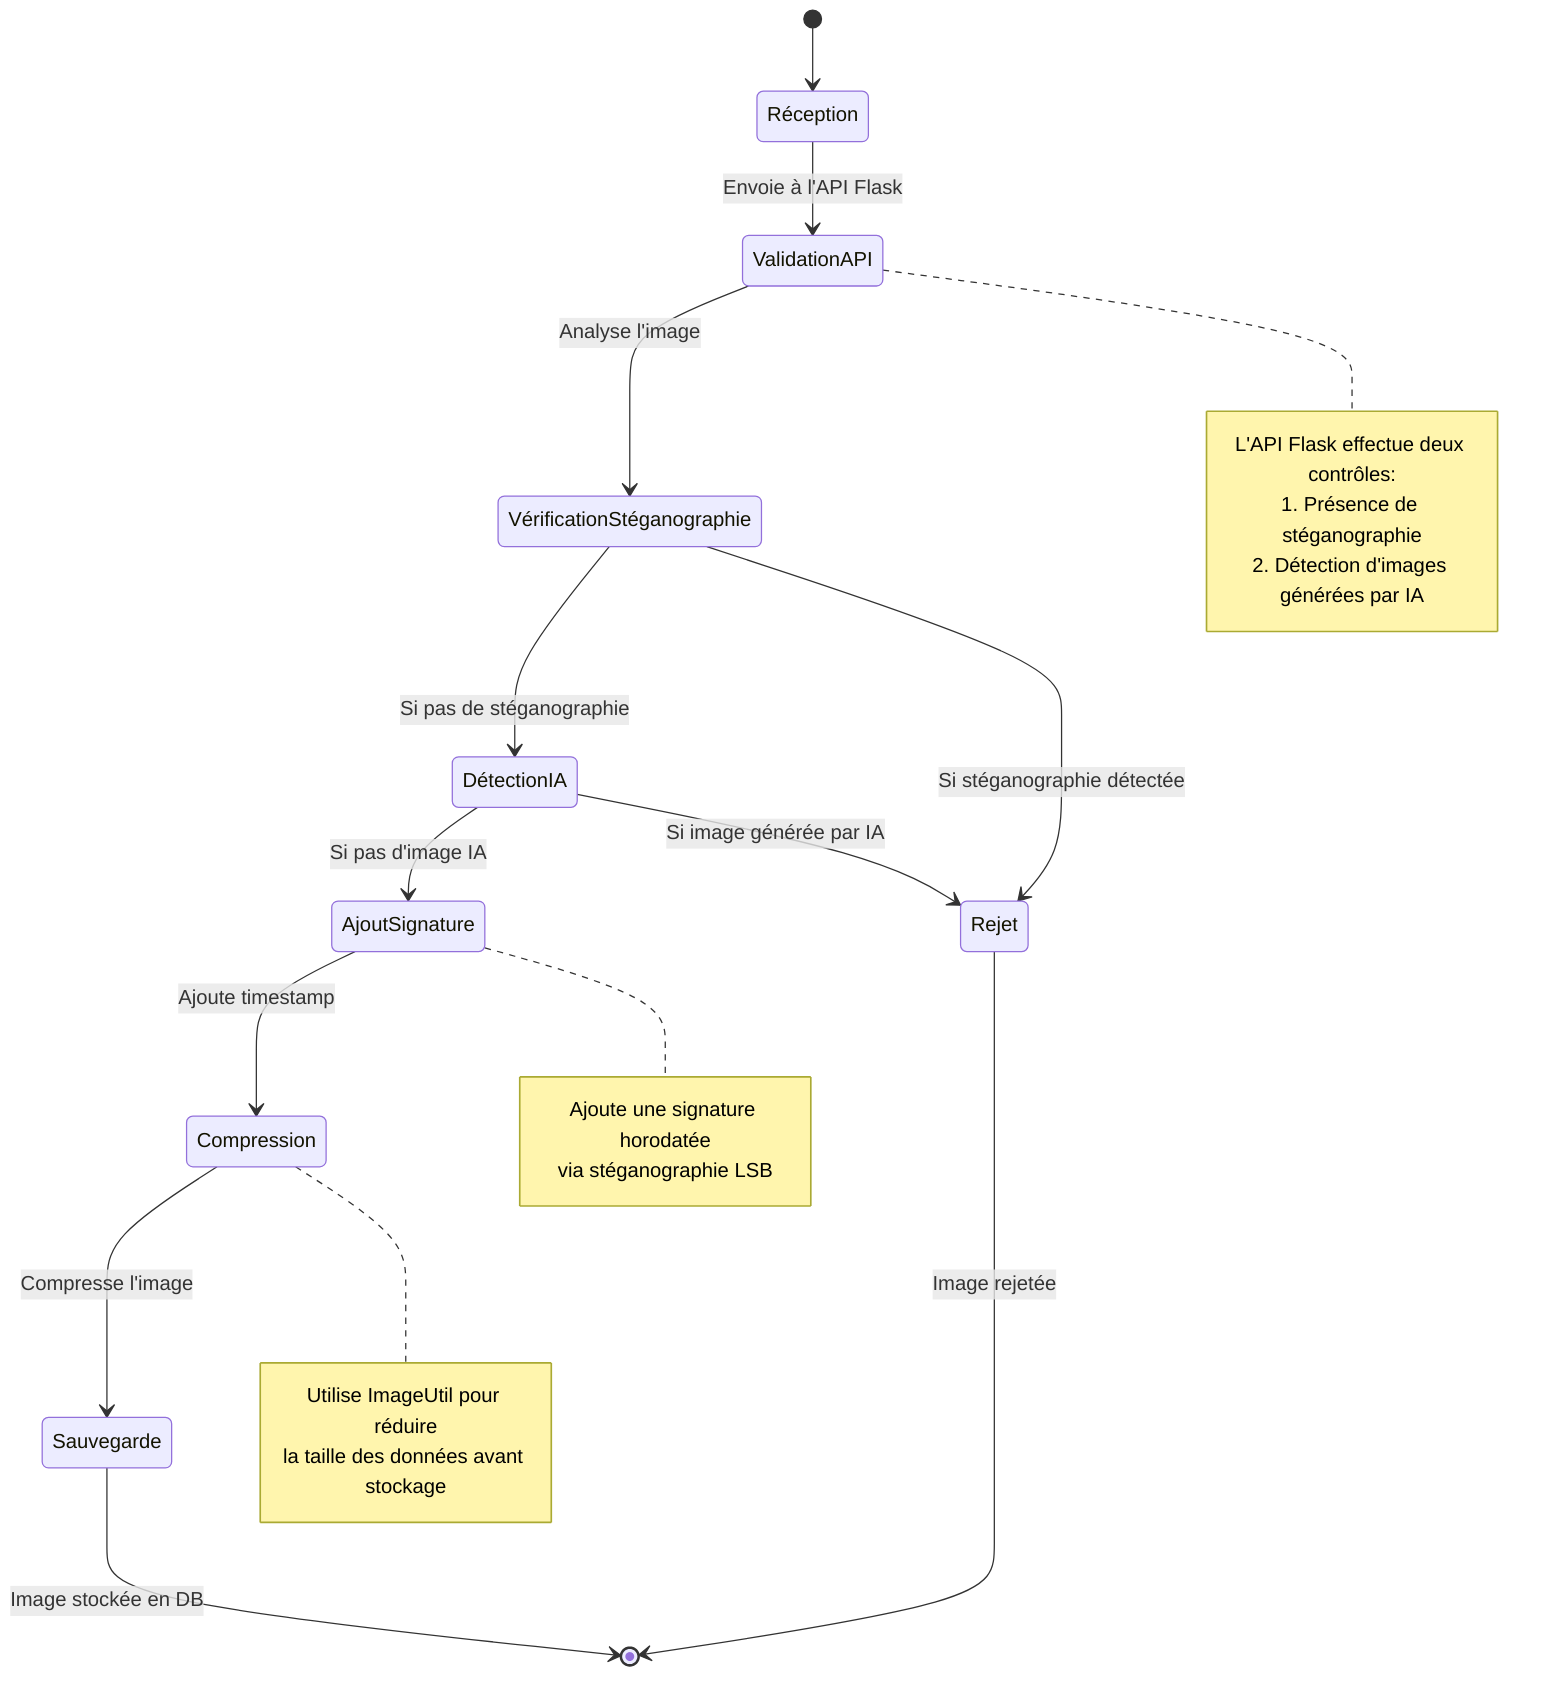 stateDiagram-v2
    [*] --> Réception
    Réception --> ValidationAPI: Envoie à l'API Flask
    
    ValidationAPI --> VérificationStéganographie: Analyse l'image
    VérificationStéganographie --> DétectionIA: Si pas de stéganographie
    VérificationStéganographie --> Rejet: Si stéganographie détectée
    
    DétectionIA --> AjoutSignature: Si pas d'image IA
    DétectionIA --> Rejet: Si image générée par IA
    
    AjoutSignature --> Compression: Ajoute timestamp
    Compression --> Sauvegarde: Compresse l'image
    Sauvegarde --> [*]: Image stockée en DB
    
    Rejet --> [*]: Image rejetée
    
    note right of ValidationAPI
        L'API Flask effectue deux contrôles:
        1. Présence de stéganographie
        2. Détection d'images générées par IA
    end note
    
    note right of AjoutSignature
        Ajoute une signature horodatée
        via stéganographie LSB
    end note
    
    note right of Compression
        Utilise ImageUtil pour réduire
        la taille des données avant stockage
    end note